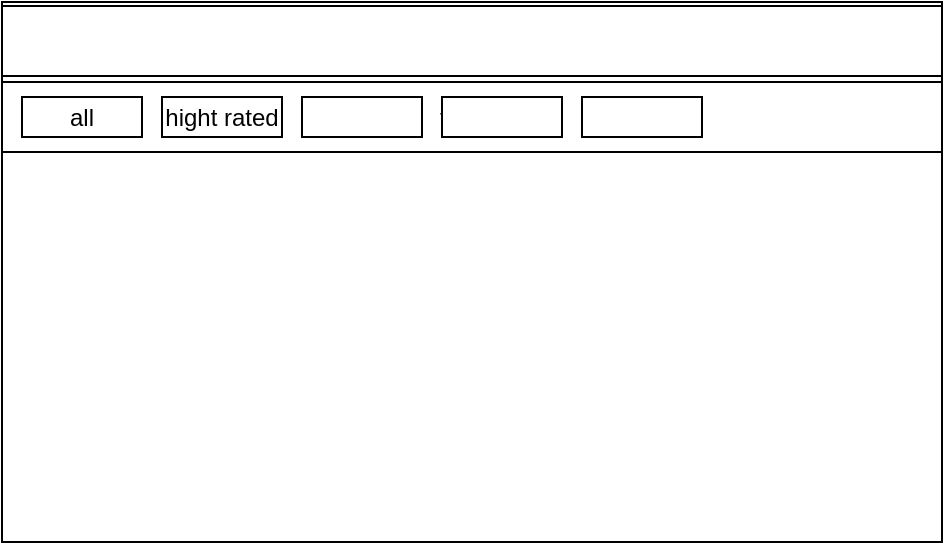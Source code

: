<mxfile>
    <diagram id="5h0uh3m0tGWDohs6nnkH" name="Page-1">
        <mxGraphModel dx="676" dy="542" grid="1" gridSize="10" guides="1" tooltips="1" connect="1" arrows="1" fold="1" page="1" pageScale="1" pageWidth="850" pageHeight="1100" math="0" shadow="0">
            <root>
                <mxCell id="0"/>
                <mxCell id="1" parent="0"/>
                <mxCell id="2" value="" style="rounded=0;whiteSpace=wrap;html=1;" vertex="1" parent="1">
                    <mxGeometry x="170" y="150" width="470" height="270" as="geometry"/>
                </mxCell>
                <mxCell id="3" value="" style="rounded=0;whiteSpace=wrap;html=1;" vertex="1" parent="1">
                    <mxGeometry x="170" y="152" width="470" height="35" as="geometry"/>
                </mxCell>
                <mxCell id="4" value="filters&amp;nbsp;" style="rounded=0;whiteSpace=wrap;html=1;" vertex="1" parent="1">
                    <mxGeometry x="170" y="190" width="470" height="35" as="geometry"/>
                </mxCell>
                <mxCell id="5" value="all" style="rounded=0;whiteSpace=wrap;html=1;" vertex="1" parent="1">
                    <mxGeometry x="180" y="197.5" width="60" height="20" as="geometry"/>
                </mxCell>
                <mxCell id="6" value="" style="rounded=0;whiteSpace=wrap;html=1;" vertex="1" parent="1">
                    <mxGeometry x="320" y="197.5" width="60" height="20" as="geometry"/>
                </mxCell>
                <mxCell id="7" value="hight rated" style="rounded=0;whiteSpace=wrap;html=1;" vertex="1" parent="1">
                    <mxGeometry x="250" y="197.5" width="60" height="20" as="geometry"/>
                </mxCell>
                <mxCell id="8" value="" style="rounded=0;whiteSpace=wrap;html=1;" vertex="1" parent="1">
                    <mxGeometry x="390" y="197.5" width="60" height="20" as="geometry"/>
                </mxCell>
                <mxCell id="9" value="" style="rounded=0;whiteSpace=wrap;html=1;" vertex="1" parent="1">
                    <mxGeometry x="460" y="197.5" width="60" height="20" as="geometry"/>
                </mxCell>
            </root>
        </mxGraphModel>
    </diagram>
</mxfile>
